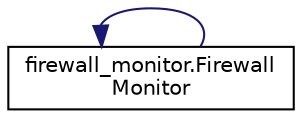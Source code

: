 digraph "Graphical Class Hierarchy"
{
  edge [fontname="Helvetica",fontsize="10",labelfontname="Helvetica",labelfontsize="10"];
  node [fontname="Helvetica",fontsize="10",shape=record];
  rankdir="LR";
  Node0 [label="RyuApp",height=0.2,width=0.4,color="grey75", fillcolor="white", style="filled"];
  Node0 -> Node0 [dir="back",color="midnightblue",fontsize="10",style="solid",fontname="Helvetica"];
  Node0 [label="firewall_monitor.Firewall\lMonitor",height=0.2,width=0.4,color="black", fillcolor="white", style="filled",URL="$classfirewall__monitor_1_1FirewallMonitor.html",tooltip="Docs on FirewallMonitor. "];
}

